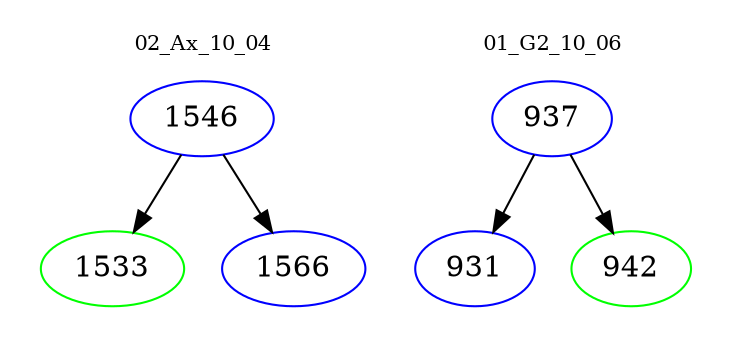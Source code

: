 digraph{
subgraph cluster_0 {
color = white
label = "02_Ax_10_04";
fontsize=10;
T0_1546 [label="1546", color="blue"]
T0_1546 -> T0_1533 [color="black"]
T0_1533 [label="1533", color="green"]
T0_1546 -> T0_1566 [color="black"]
T0_1566 [label="1566", color="blue"]
}
subgraph cluster_1 {
color = white
label = "01_G2_10_06";
fontsize=10;
T1_937 [label="937", color="blue"]
T1_937 -> T1_931 [color="black"]
T1_931 [label="931", color="blue"]
T1_937 -> T1_942 [color="black"]
T1_942 [label="942", color="green"]
}
}
